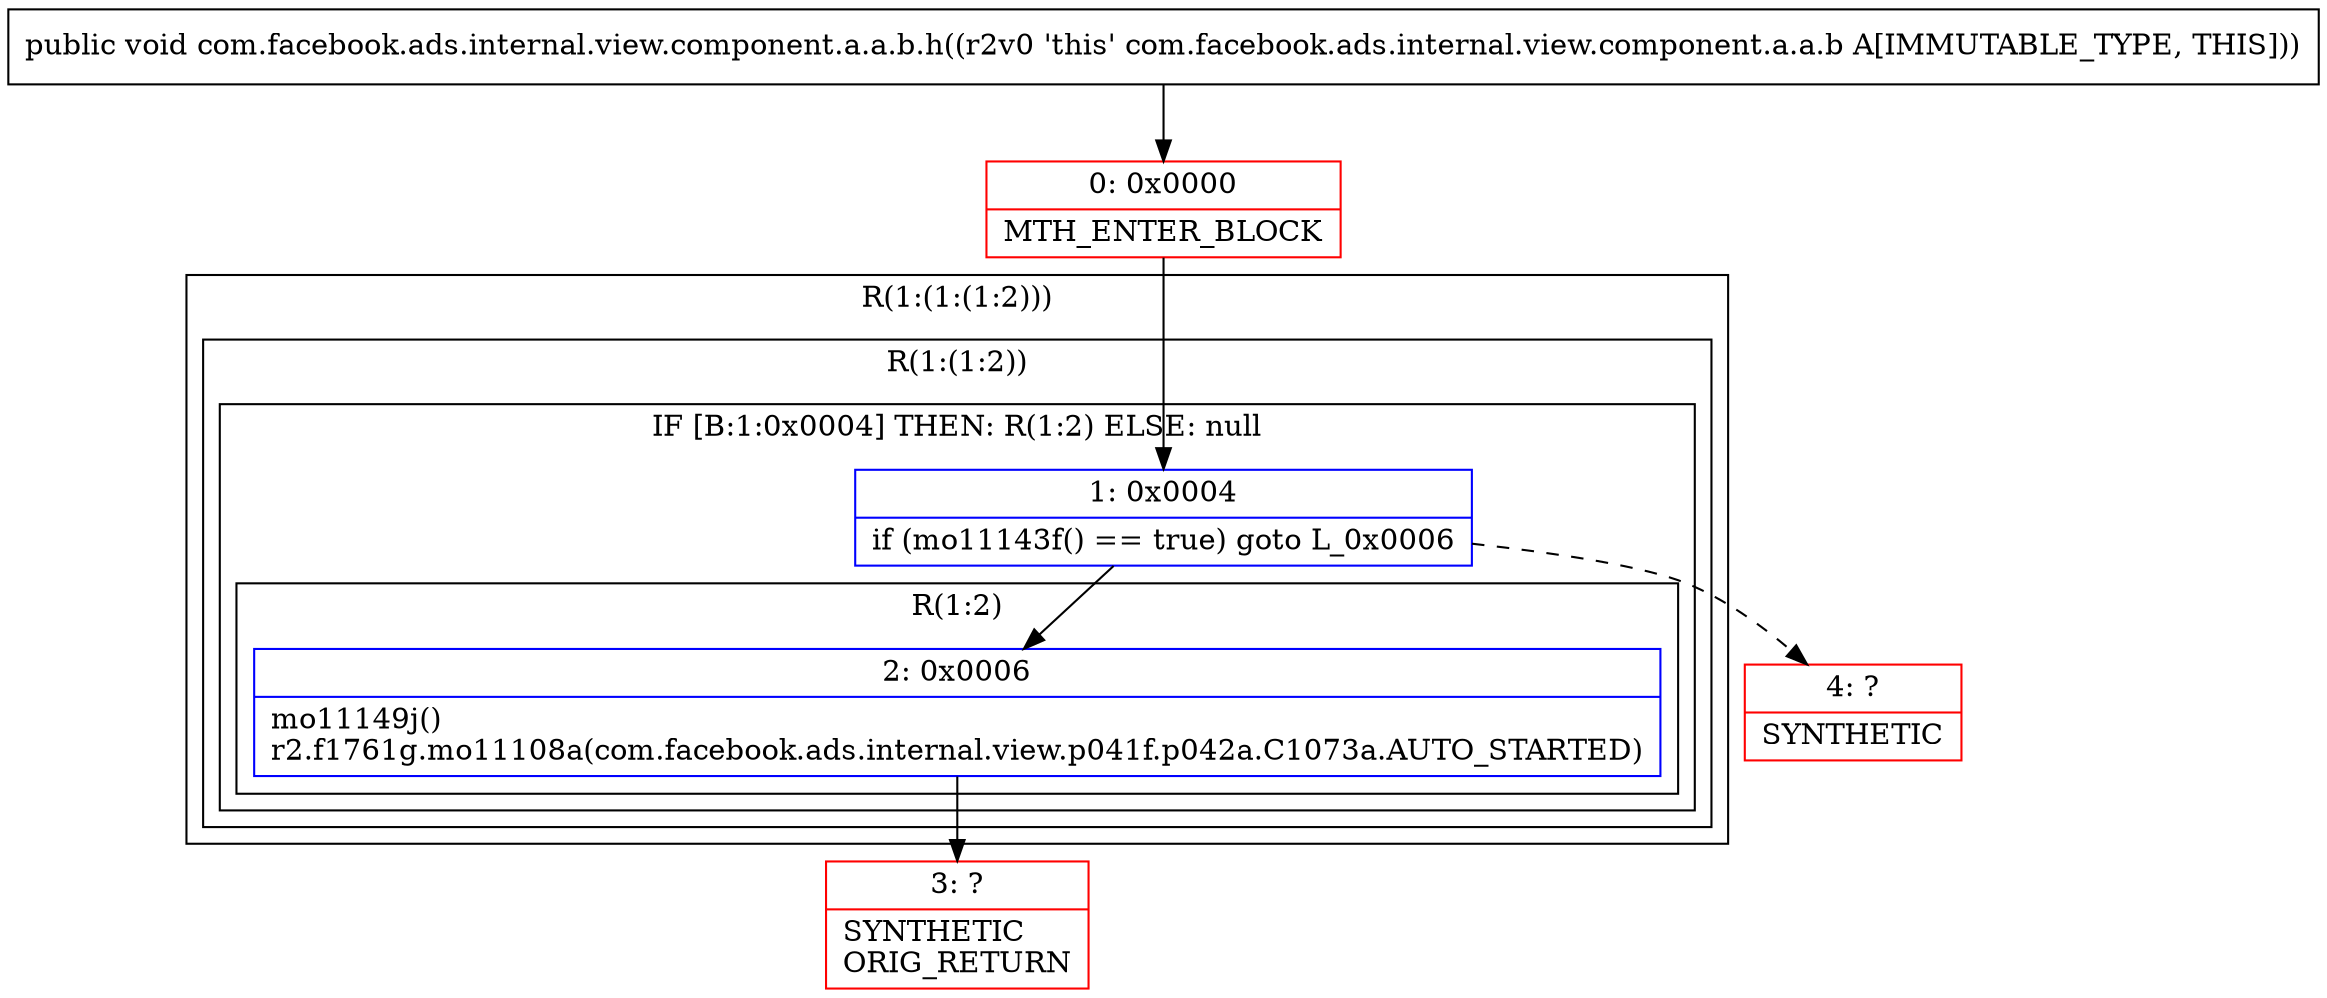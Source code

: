 digraph "CFG forcom.facebook.ads.internal.view.component.a.a.b.h()V" {
subgraph cluster_Region_483081273 {
label = "R(1:(1:(1:2)))";
node [shape=record,color=blue];
subgraph cluster_Region_841788504 {
label = "R(1:(1:2))";
node [shape=record,color=blue];
subgraph cluster_IfRegion_817951502 {
label = "IF [B:1:0x0004] THEN: R(1:2) ELSE: null";
node [shape=record,color=blue];
Node_1 [shape=record,label="{1\:\ 0x0004|if (mo11143f() == true) goto L_0x0006\l}"];
subgraph cluster_Region_1201264651 {
label = "R(1:2)";
node [shape=record,color=blue];
Node_2 [shape=record,label="{2\:\ 0x0006|mo11149j()\lr2.f1761g.mo11108a(com.facebook.ads.internal.view.p041f.p042a.C1073a.AUTO_STARTED)\l}"];
}
}
}
}
Node_0 [shape=record,color=red,label="{0\:\ 0x0000|MTH_ENTER_BLOCK\l}"];
Node_3 [shape=record,color=red,label="{3\:\ ?|SYNTHETIC\lORIG_RETURN\l}"];
Node_4 [shape=record,color=red,label="{4\:\ ?|SYNTHETIC\l}"];
MethodNode[shape=record,label="{public void com.facebook.ads.internal.view.component.a.a.b.h((r2v0 'this' com.facebook.ads.internal.view.component.a.a.b A[IMMUTABLE_TYPE, THIS])) }"];
MethodNode -> Node_0;
Node_1 -> Node_2;
Node_1 -> Node_4[style=dashed];
Node_2 -> Node_3;
Node_0 -> Node_1;
}

